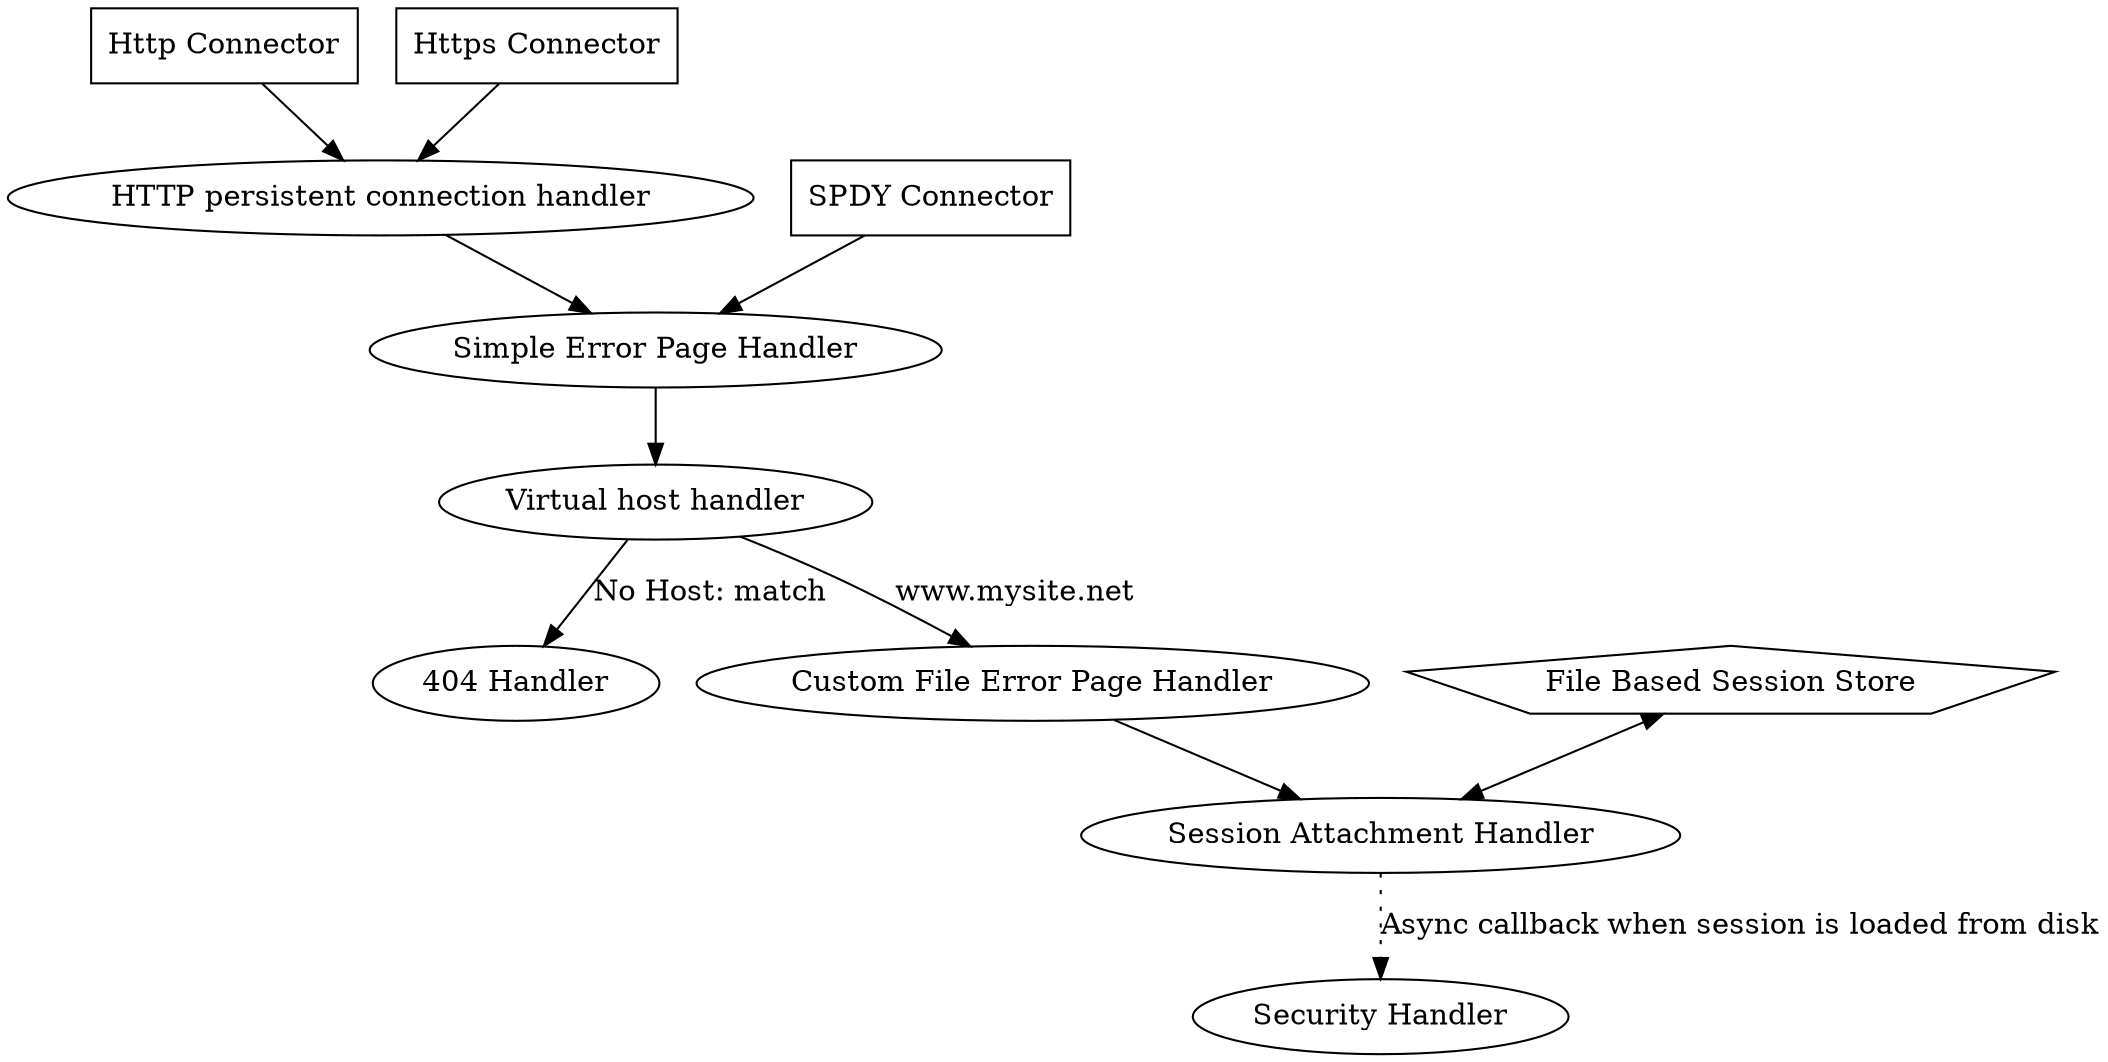 digraph example {

	shape="box";

    http[label="Http Connector", shape=box];
    http_persistent_connection[label="HTTP persistent connection handler"];
    virtual_host[label="Virtual host handler"];

    https[label="Https Connector", shape=box];
    spdy[label="SPDY Connector", shape=box];

    simple_error_page[label="Simple Error Page Handler"];

    response_404[label="404 Handler"];

    file_error_page[label="Custom File Error Page Handler"];
    session_handler[label="Session Attachment Handler"];
    file_based_session_store[label="File Based Session Store", shape=pentagon];
    security_handler[label="Security Handler"];


    http -> http_persistent_connection -> simple_error_page;
    https -> http_persistent_connection;
    spdy -> simple_error_page;
    simple_error_page -> virtual_host;

    virtual_host -> response_404 [label="No Host: match"];
    virtual_host -> file_error_page [label = "www.mysite.net"];
    file_error_page -> session_handler;
    file_based_session_store -> session_handler[dir=both]
    session_handler -> security_handler [style=dotted, label="Async callback when session is loaded from disk"];



}